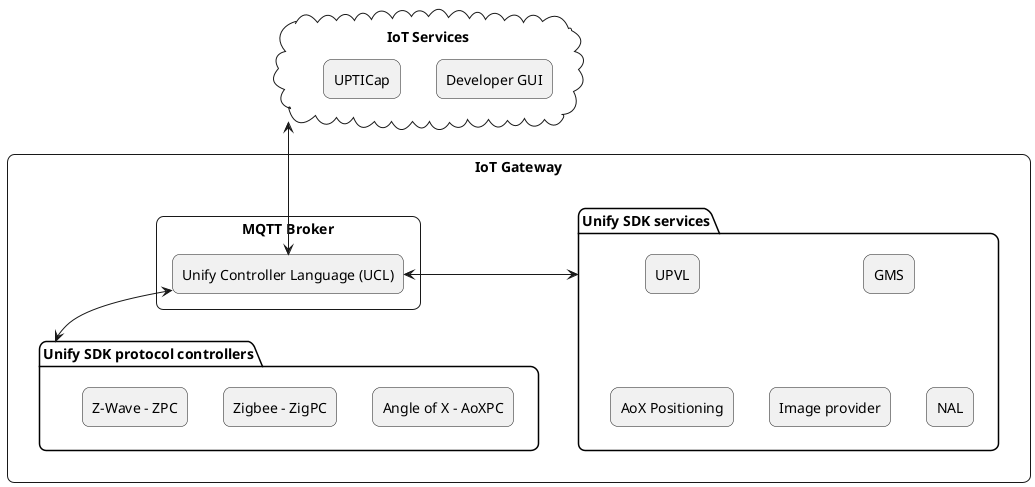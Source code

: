 @startuml SDKOverview

skinparam roundCorner 15

top to bottom direction

cloud "IoT Services" as IOTService {
    rectangle "Developer GUI"
    rectangle "UPTICap"
}

rectangle "IoT Gateway" {

    package "Unify SDK services" as services {
        rectangle "NAL" as NAL
        rectangle "UPVL" as UPVL
        rectangle "Image provider" as IMP
        rectangle "GMS" as GMS
        rectangle "AoX Positioning" as positioning
    }

    rectangle "MQTT Broker" as Broker {
        rectangle "Unify Controller Language (UCL)" as ABLayer
    }

    ABLayer <-> services

    GMS -[hidden]r-> IMP
    IMP -[hidden]r-> NAL
    NAL -[hidden]d-> GMS
    UPVL -[hidden]d-> positioning

    package "Unify SDK protocol controllers" as PCS {
        rectangle "Z-Wave - ZPC" as ZPC
        rectangle "Zigbee - ZigPC" as ZIGPC
        rectangle "Angle of X - AoXPC" as AOX
    }
}

ZPC -[hidden]r-> ZIGPC
ZIGPC -[hidden]r-> AOX

' Relation between Protocol controllers and MQTT abstration layer
ABLayer <-d-> PCS

' IoT Services relation to the rest
IOTService <-d-> ABLayer


@enduml